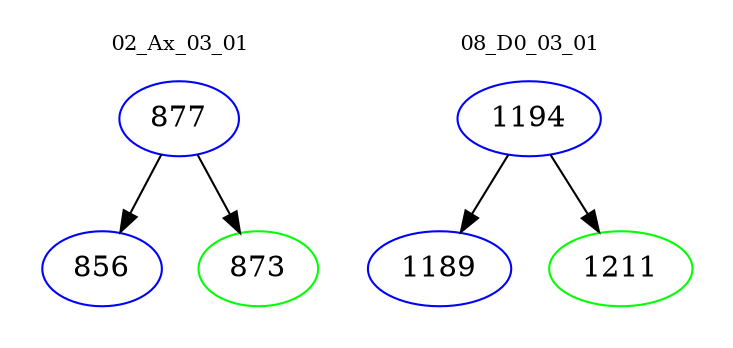 digraph{
subgraph cluster_0 {
color = white
label = "02_Ax_03_01";
fontsize=10;
T0_877 [label="877", color="blue"]
T0_877 -> T0_856 [color="black"]
T0_856 [label="856", color="blue"]
T0_877 -> T0_873 [color="black"]
T0_873 [label="873", color="green"]
}
subgraph cluster_1 {
color = white
label = "08_D0_03_01";
fontsize=10;
T1_1194 [label="1194", color="blue"]
T1_1194 -> T1_1189 [color="black"]
T1_1189 [label="1189", color="blue"]
T1_1194 -> T1_1211 [color="black"]
T1_1211 [label="1211", color="green"]
}
}
